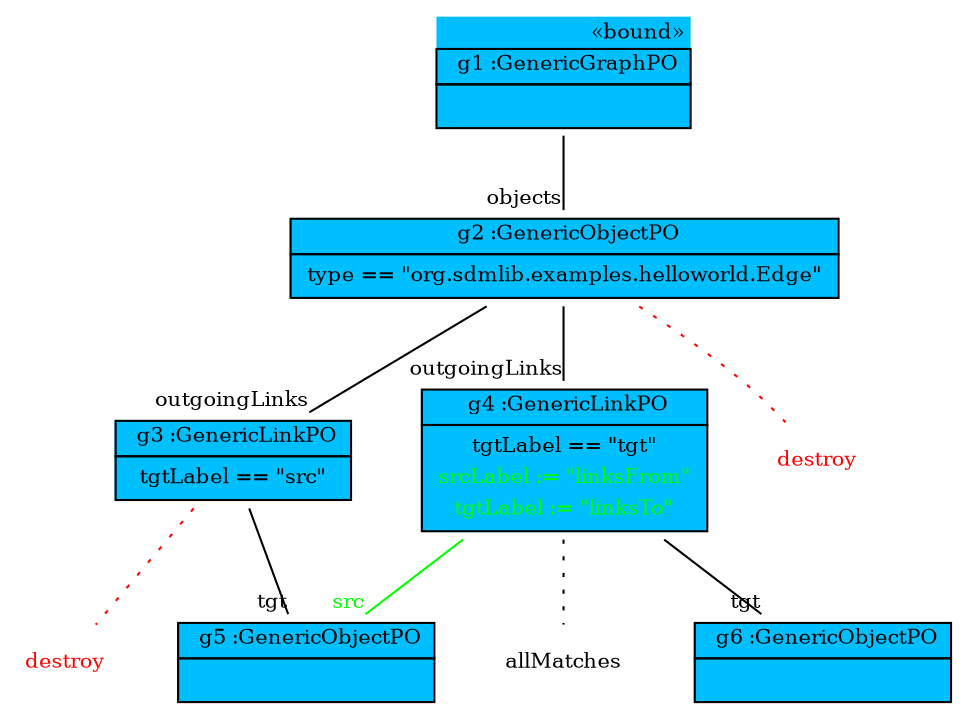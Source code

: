 graph ObjectDiagram {
   node [shape = none, fontsize = 10];
   edge [fontsize = 10];

g1 [label=<<table border='0' cellborder='1' cellspacing='0' color='black' bgcolor='deepskyblue'> <tr> <td border='0' align='right'><font color='black'>&#171;bound&#187;</font></td></tr> <tr> <td align='center'> <font color='black'> g1 :GenericGraphPO </font></td></tr> <tr> <td align='left'> <table border='0' cellborder='0' cellspacing='0' color='black'> <tr> <td>  </td></tr></table></td></tr></table>>];
g2 [label=<<table border='0' cellborder='1' cellspacing='0' color='black' bgcolor='deepskyblue'>  <tr> <td align='center'> <font color='black'> g2 :GenericObjectPO </font></td></tr> <tr> <td align='left'> <table border='0' cellborder='0' cellspacing='0' color='black'> <tr><td><font color='black'> type == "org.sdmlib.examples.helloworld.Edge" </font></td></tr></table></td></tr></table>>];
g3 [label=<<table border='0' cellborder='1' cellspacing='0' color='black' bgcolor='deepskyblue'>  <tr> <td align='center'> <font color='black'> g3 :GenericLinkPO </font></td></tr> <tr> <td align='left'> <table border='0' cellborder='0' cellspacing='0' color='black'> <tr><td><font color='black'> tgtLabel == "src" </font></td></tr></table></td></tr></table>>];
g4 [label=<<table border='0' cellborder='1' cellspacing='0' color='black' bgcolor='deepskyblue'>  <tr> <td align='center'> <font color='black'> g4 :GenericLinkPO </font></td></tr> <tr> <td align='left'> <table border='0' cellborder='0' cellspacing='0' color='black'> <tr><td><font color='black'> tgtLabel == "tgt" </font></td></tr><tr><td><font color='green'> srcLabel := "linksFrom" </font></td></tr><tr><td><font color='green'> tgtLabel := "linksTo" </font></td></tr></table></td></tr></table>>];
allMatches_g4 [label=allMatches];
g5 [label=<<table border='0' cellborder='1' cellspacing='0' color='black' bgcolor='deepskyblue'>  <tr> <td align='center'> <font color='black'> g5 :GenericObjectPO </font></td></tr> <tr> <td align='left'> <table border='0' cellborder='0' cellspacing='0' color='black'> <tr> <td>  </td></tr></table></td></tr></table>>];
g6 [label=<<table border='0' cellborder='1' cellspacing='0' color='black' bgcolor='deepskyblue'>  <tr> <td align='center'> <font color='black'> g6 :GenericObjectPO </font></td></tr> <tr> <td align='left'> <table border='0' cellborder='0' cellspacing='0' color='black'> <tr> <td>  </td></tr></table></td></tr></table>>];
d7 [label="destroy" fontcolor="red"]
d8 [label="destroy" fontcolor="red"]

g4 -- allMatches_g4 [style="dotted"];
g2 -- d7 [style="dotted" color="red" fontcolor="red"];
g3 -- d8 [style="dotted" color="red" fontcolor="red"];
g1 -- g2 [headlabel = "objects" taillabel = "" color="black" fontcolor="black"];
g2 -- g3 [headlabel = "outgoingLinks" taillabel = "" color="black" fontcolor="black"];
g2 -- g4 [headlabel = "outgoingLinks" taillabel = "" color="black" fontcolor="black"];
g3 -- g5 [headlabel = "tgt" taillabel = "" color="black" fontcolor="black"];
g4 -- g6 [headlabel = "tgt" taillabel = "" color="black" fontcolor="black"];
g4 -- g5 [headlabel = "src" taillabel = "" color="green" fontcolor="green"];
}
